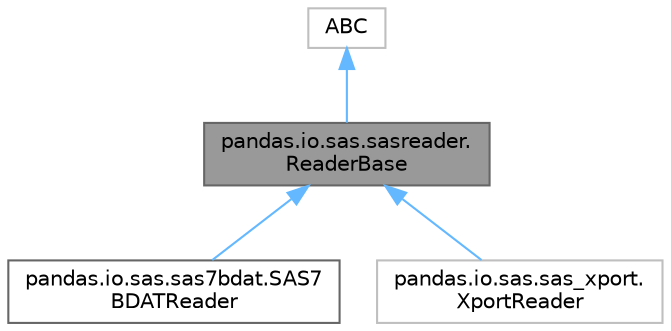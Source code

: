 digraph "pandas.io.sas.sasreader.ReaderBase"
{
 // LATEX_PDF_SIZE
  bgcolor="transparent";
  edge [fontname=Helvetica,fontsize=10,labelfontname=Helvetica,labelfontsize=10];
  node [fontname=Helvetica,fontsize=10,shape=box,height=0.2,width=0.4];
  Node1 [id="Node000001",label="pandas.io.sas.sasreader.\lReaderBase",height=0.2,width=0.4,color="gray40", fillcolor="grey60", style="filled", fontcolor="black",tooltip=" "];
  Node2 -> Node1 [id="edge1_Node000001_Node000002",dir="back",color="steelblue1",style="solid",tooltip=" "];
  Node2 [id="Node000002",label="ABC",height=0.2,width=0.4,color="grey75", fillcolor="white", style="filled",URL="$dd/d9b/classABC.html",tooltip=" "];
  Node1 -> Node3 [id="edge2_Node000001_Node000003",dir="back",color="steelblue1",style="solid",tooltip=" "];
  Node3 [id="Node000003",label="pandas.io.sas.sas7bdat.SAS7\lBDATReader",height=0.2,width=0.4,color="gray40", fillcolor="white", style="filled",URL="$d9/ddb/classpandas_1_1io_1_1sas_1_1sas7bdat_1_1SAS7BDATReader.html",tooltip=" "];
  Node1 -> Node4 [id="edge3_Node000001_Node000004",dir="back",color="steelblue1",style="solid",tooltip=" "];
  Node4 [id="Node000004",label="pandas.io.sas.sas_xport.\lXportReader",height=0.2,width=0.4,color="grey75", fillcolor="white", style="filled",URL="$d3/d76/classpandas_1_1io_1_1sas_1_1sas__xport_1_1XportReader.html",tooltip=" "];
}
